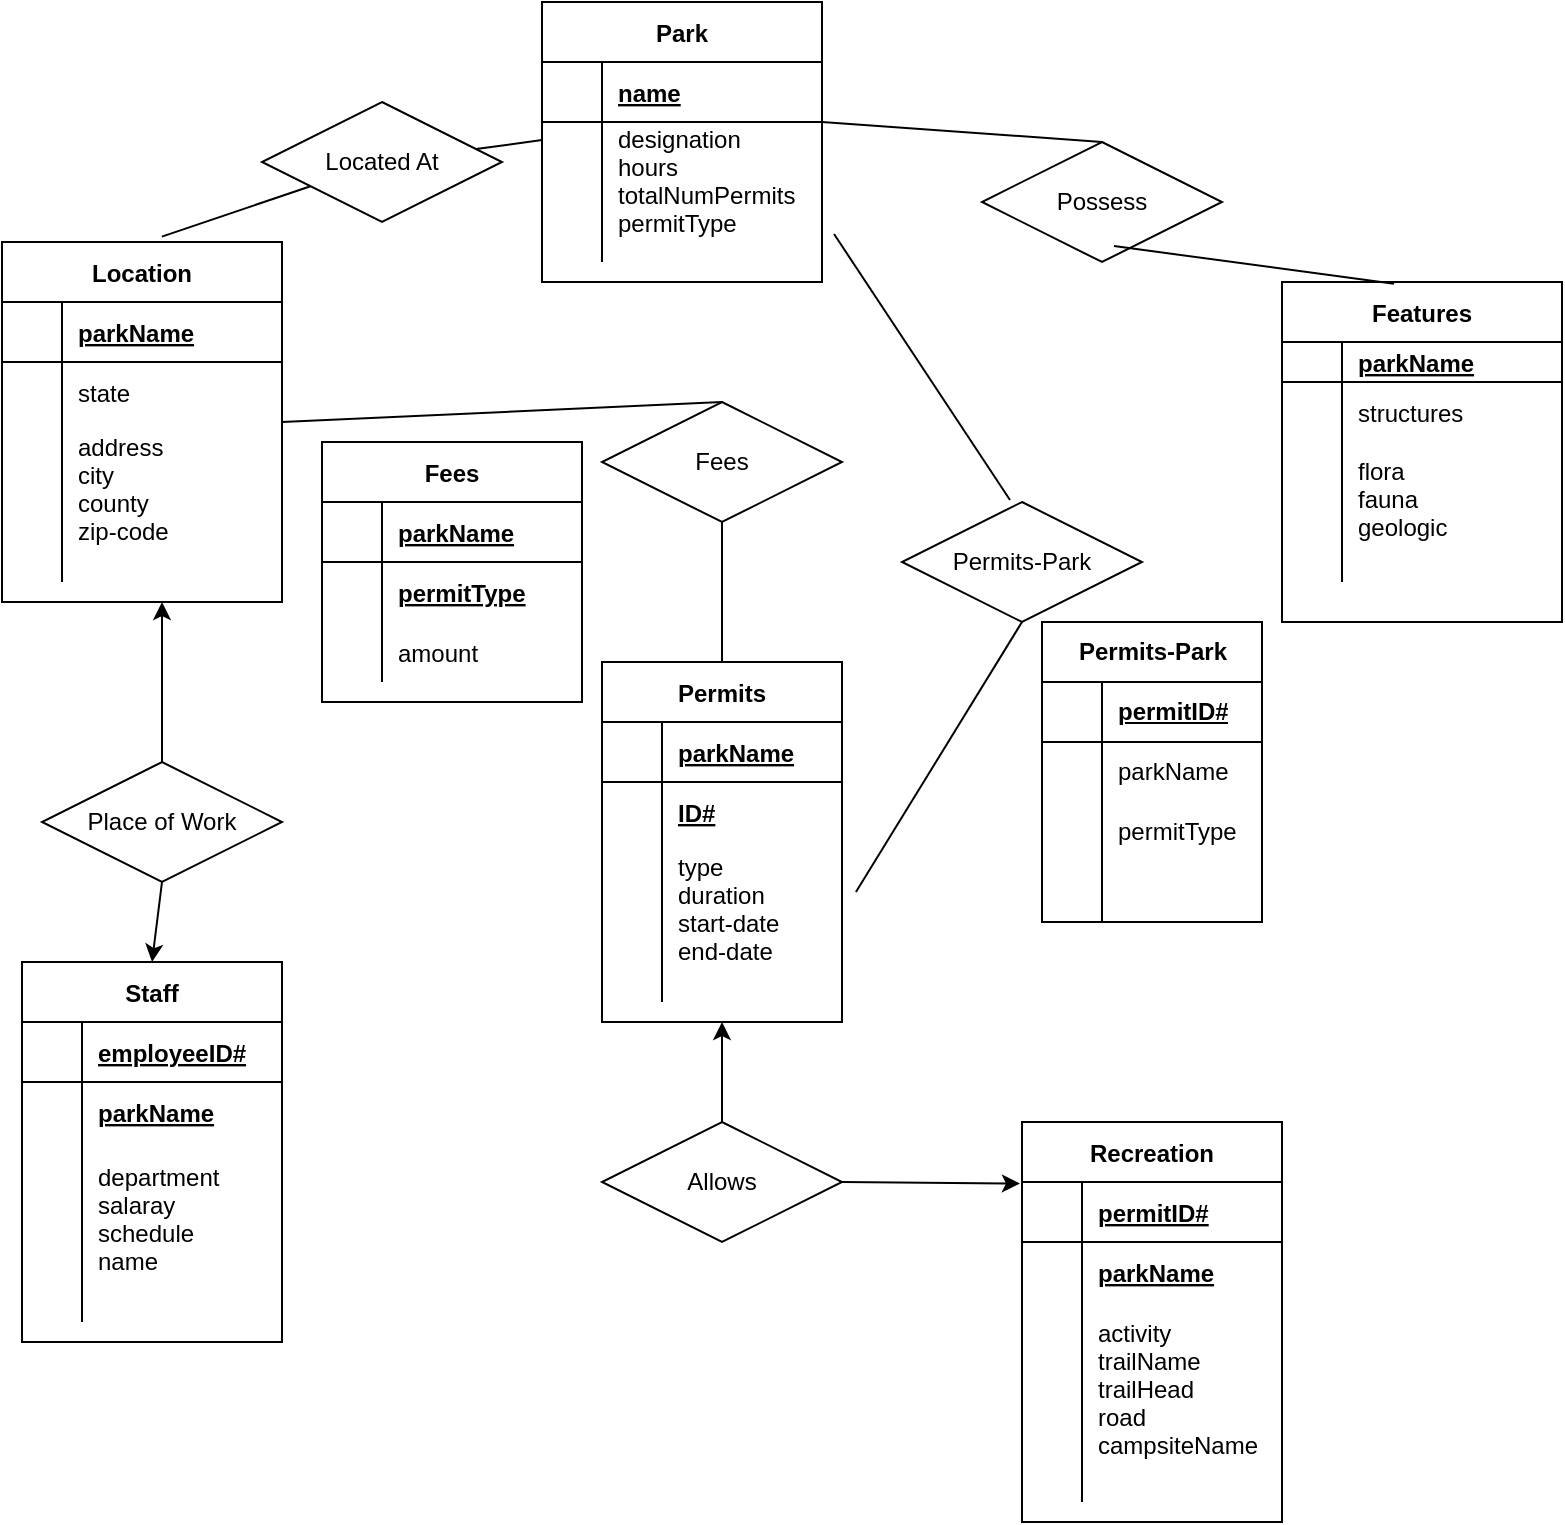 <mxfile version="22.0.4" type="device">
  <diagram id="R2lEEEUBdFMjLlhIrx00" name="Page-1">
    <mxGraphModel dx="882" dy="586" grid="1" gridSize="10" guides="1" tooltips="1" connect="1" arrows="1" fold="1" page="1" pageScale="1" pageWidth="850" pageHeight="1100" math="0" shadow="0" extFonts="Permanent Marker^https://fonts.googleapis.com/css?family=Permanent+Marker">
      <root>
        <mxCell id="0" />
        <mxCell id="1" parent="0" />
        <mxCell id="C-vyLk0tnHw3VtMMgP7b-2" value="Location" style="shape=table;startSize=30;container=1;collapsible=1;childLayout=tableLayout;fixedRows=1;rowLines=0;fontStyle=1;align=center;resizeLast=1;" parent="1" vertex="1">
          <mxGeometry x="50" y="140" width="140" height="180" as="geometry" />
        </mxCell>
        <mxCell id="C-vyLk0tnHw3VtMMgP7b-3" value="" style="shape=partialRectangle;collapsible=0;dropTarget=0;pointerEvents=0;fillColor=none;points=[[0,0.5],[1,0.5]];portConstraint=eastwest;top=0;left=0;right=0;bottom=1;" parent="C-vyLk0tnHw3VtMMgP7b-2" vertex="1">
          <mxGeometry y="30" width="140" height="30" as="geometry" />
        </mxCell>
        <mxCell id="C-vyLk0tnHw3VtMMgP7b-4" value="" style="shape=partialRectangle;overflow=hidden;connectable=0;fillColor=none;top=0;left=0;bottom=0;right=0;fontStyle=1;" parent="C-vyLk0tnHw3VtMMgP7b-3" vertex="1">
          <mxGeometry width="30" height="30" as="geometry">
            <mxRectangle width="30" height="30" as="alternateBounds" />
          </mxGeometry>
        </mxCell>
        <mxCell id="C-vyLk0tnHw3VtMMgP7b-5" value="parkName" style="shape=partialRectangle;overflow=hidden;connectable=0;fillColor=none;top=0;left=0;bottom=0;right=0;align=left;spacingLeft=6;fontStyle=5;" parent="C-vyLk0tnHw3VtMMgP7b-3" vertex="1">
          <mxGeometry x="30" width="110" height="30" as="geometry">
            <mxRectangle width="110" height="30" as="alternateBounds" />
          </mxGeometry>
        </mxCell>
        <mxCell id="C-vyLk0tnHw3VtMMgP7b-6" value="" style="shape=partialRectangle;collapsible=0;dropTarget=0;pointerEvents=0;fillColor=none;points=[[0,0.5],[1,0.5]];portConstraint=eastwest;top=0;left=0;right=0;bottom=0;" parent="C-vyLk0tnHw3VtMMgP7b-2" vertex="1">
          <mxGeometry y="60" width="140" height="30" as="geometry" />
        </mxCell>
        <mxCell id="C-vyLk0tnHw3VtMMgP7b-7" value="" style="shape=partialRectangle;overflow=hidden;connectable=0;fillColor=none;top=0;left=0;bottom=0;right=0;" parent="C-vyLk0tnHw3VtMMgP7b-6" vertex="1">
          <mxGeometry width="30" height="30" as="geometry">
            <mxRectangle width="30" height="30" as="alternateBounds" />
          </mxGeometry>
        </mxCell>
        <mxCell id="C-vyLk0tnHw3VtMMgP7b-8" value="state" style="shape=partialRectangle;overflow=hidden;connectable=0;fillColor=none;top=0;left=0;bottom=0;right=0;align=left;spacingLeft=6;" parent="C-vyLk0tnHw3VtMMgP7b-6" vertex="1">
          <mxGeometry x="30" width="110" height="30" as="geometry">
            <mxRectangle width="110" height="30" as="alternateBounds" />
          </mxGeometry>
        </mxCell>
        <mxCell id="C-vyLk0tnHw3VtMMgP7b-9" value="" style="shape=partialRectangle;collapsible=0;dropTarget=0;pointerEvents=0;fillColor=none;points=[[0,0.5],[1,0.5]];portConstraint=eastwest;top=0;left=0;right=0;bottom=0;" parent="C-vyLk0tnHw3VtMMgP7b-2" vertex="1">
          <mxGeometry y="90" width="140" height="80" as="geometry" />
        </mxCell>
        <mxCell id="C-vyLk0tnHw3VtMMgP7b-10" value="" style="shape=partialRectangle;overflow=hidden;connectable=0;fillColor=none;top=0;left=0;bottom=0;right=0;" parent="C-vyLk0tnHw3VtMMgP7b-9" vertex="1">
          <mxGeometry width="30" height="80" as="geometry">
            <mxRectangle width="30" height="80" as="alternateBounds" />
          </mxGeometry>
        </mxCell>
        <mxCell id="C-vyLk0tnHw3VtMMgP7b-11" value="address&#xa;city&#xa;county&#xa;zip-code&#xa;" style="shape=partialRectangle;overflow=hidden;connectable=0;fillColor=none;top=0;left=0;bottom=0;right=0;align=left;spacingLeft=6;" parent="C-vyLk0tnHw3VtMMgP7b-9" vertex="1">
          <mxGeometry x="30" width="110" height="80" as="geometry">
            <mxRectangle width="110" height="80" as="alternateBounds" />
          </mxGeometry>
        </mxCell>
        <mxCell id="C-vyLk0tnHw3VtMMgP7b-13" value="Features" style="shape=table;startSize=30;container=1;collapsible=1;childLayout=tableLayout;fixedRows=1;rowLines=0;fontStyle=1;align=center;resizeLast=1;" parent="1" vertex="1">
          <mxGeometry x="690" y="160" width="140" height="170" as="geometry" />
        </mxCell>
        <mxCell id="C-vyLk0tnHw3VtMMgP7b-14" value="" style="shape=partialRectangle;collapsible=0;dropTarget=0;pointerEvents=0;fillColor=none;points=[[0,0.5],[1,0.5]];portConstraint=eastwest;top=0;left=0;right=0;bottom=1;" parent="C-vyLk0tnHw3VtMMgP7b-13" vertex="1">
          <mxGeometry y="30" width="140" height="20" as="geometry" />
        </mxCell>
        <mxCell id="C-vyLk0tnHw3VtMMgP7b-15" value="" style="shape=partialRectangle;overflow=hidden;connectable=0;fillColor=none;top=0;left=0;bottom=0;right=0;fontStyle=1;" parent="C-vyLk0tnHw3VtMMgP7b-14" vertex="1">
          <mxGeometry width="30" height="20" as="geometry">
            <mxRectangle width="30" height="20" as="alternateBounds" />
          </mxGeometry>
        </mxCell>
        <mxCell id="C-vyLk0tnHw3VtMMgP7b-16" value="parkName" style="shape=partialRectangle;overflow=hidden;connectable=0;fillColor=none;top=0;left=0;bottom=0;right=0;align=left;spacingLeft=6;fontStyle=5;" parent="C-vyLk0tnHw3VtMMgP7b-14" vertex="1">
          <mxGeometry x="30" width="110" height="20" as="geometry">
            <mxRectangle width="110" height="20" as="alternateBounds" />
          </mxGeometry>
        </mxCell>
        <mxCell id="C-vyLk0tnHw3VtMMgP7b-17" value="" style="shape=partialRectangle;collapsible=0;dropTarget=0;pointerEvents=0;fillColor=none;points=[[0,0.5],[1,0.5]];portConstraint=eastwest;top=0;left=0;right=0;bottom=0;" parent="C-vyLk0tnHw3VtMMgP7b-13" vertex="1">
          <mxGeometry y="50" width="140" height="30" as="geometry" />
        </mxCell>
        <mxCell id="C-vyLk0tnHw3VtMMgP7b-18" value="" style="shape=partialRectangle;overflow=hidden;connectable=0;fillColor=none;top=0;left=0;bottom=0;right=0;" parent="C-vyLk0tnHw3VtMMgP7b-17" vertex="1">
          <mxGeometry width="30" height="30" as="geometry">
            <mxRectangle width="30" height="30" as="alternateBounds" />
          </mxGeometry>
        </mxCell>
        <mxCell id="C-vyLk0tnHw3VtMMgP7b-19" value="structures" style="shape=partialRectangle;overflow=hidden;connectable=0;fillColor=none;top=0;left=0;bottom=0;right=0;align=left;spacingLeft=6;" parent="C-vyLk0tnHw3VtMMgP7b-17" vertex="1">
          <mxGeometry x="30" width="110" height="30" as="geometry">
            <mxRectangle width="110" height="30" as="alternateBounds" />
          </mxGeometry>
        </mxCell>
        <mxCell id="C-vyLk0tnHw3VtMMgP7b-20" value="" style="shape=partialRectangle;collapsible=0;dropTarget=0;pointerEvents=0;fillColor=none;points=[[0,0.5],[1,0.5]];portConstraint=eastwest;top=0;left=0;right=0;bottom=0;" parent="C-vyLk0tnHw3VtMMgP7b-13" vertex="1">
          <mxGeometry y="80" width="140" height="70" as="geometry" />
        </mxCell>
        <mxCell id="C-vyLk0tnHw3VtMMgP7b-21" value="" style="shape=partialRectangle;overflow=hidden;connectable=0;fillColor=none;top=0;left=0;bottom=0;right=0;" parent="C-vyLk0tnHw3VtMMgP7b-20" vertex="1">
          <mxGeometry width="30" height="70" as="geometry">
            <mxRectangle width="30" height="70" as="alternateBounds" />
          </mxGeometry>
        </mxCell>
        <mxCell id="C-vyLk0tnHw3VtMMgP7b-22" value="flora&#xa;fauna&#xa;geologic&#xa;" style="shape=partialRectangle;overflow=hidden;connectable=0;fillColor=none;top=0;left=0;bottom=0;right=0;align=left;spacingLeft=6;" parent="C-vyLk0tnHw3VtMMgP7b-20" vertex="1">
          <mxGeometry x="30" width="110" height="70" as="geometry">
            <mxRectangle width="110" height="70" as="alternateBounds" />
          </mxGeometry>
        </mxCell>
        <mxCell id="C-vyLk0tnHw3VtMMgP7b-23" value="Park" style="shape=table;startSize=30;container=1;collapsible=1;childLayout=tableLayout;fixedRows=1;rowLines=0;fontStyle=1;align=center;resizeLast=1;" parent="1" vertex="1">
          <mxGeometry x="320" y="20" width="140" height="140" as="geometry" />
        </mxCell>
        <mxCell id="C-vyLk0tnHw3VtMMgP7b-24" value="" style="shape=partialRectangle;collapsible=0;dropTarget=0;pointerEvents=0;fillColor=none;points=[[0,0.5],[1,0.5]];portConstraint=eastwest;top=0;left=0;right=0;bottom=1;" parent="C-vyLk0tnHw3VtMMgP7b-23" vertex="1">
          <mxGeometry y="30" width="140" height="30" as="geometry" />
        </mxCell>
        <mxCell id="C-vyLk0tnHw3VtMMgP7b-25" value="" style="shape=partialRectangle;overflow=hidden;connectable=0;fillColor=none;top=0;left=0;bottom=0;right=0;fontStyle=1;" parent="C-vyLk0tnHw3VtMMgP7b-24" vertex="1">
          <mxGeometry width="30" height="30" as="geometry">
            <mxRectangle width="30" height="30" as="alternateBounds" />
          </mxGeometry>
        </mxCell>
        <mxCell id="C-vyLk0tnHw3VtMMgP7b-26" value="name" style="shape=partialRectangle;overflow=hidden;connectable=0;fillColor=none;top=0;left=0;bottom=0;right=0;align=left;spacingLeft=6;fontStyle=5;" parent="C-vyLk0tnHw3VtMMgP7b-24" vertex="1">
          <mxGeometry x="30" width="110" height="30" as="geometry">
            <mxRectangle width="110" height="30" as="alternateBounds" />
          </mxGeometry>
        </mxCell>
        <mxCell id="C-vyLk0tnHw3VtMMgP7b-27" value="" style="shape=partialRectangle;collapsible=0;dropTarget=0;pointerEvents=0;fillColor=none;points=[[0,0.5],[1,0.5]];portConstraint=eastwest;top=0;left=0;right=0;bottom=0;" parent="C-vyLk0tnHw3VtMMgP7b-23" vertex="1">
          <mxGeometry y="60" width="140" height="70" as="geometry" />
        </mxCell>
        <mxCell id="C-vyLk0tnHw3VtMMgP7b-28" value="" style="shape=partialRectangle;overflow=hidden;connectable=0;fillColor=none;top=0;left=0;bottom=0;right=0;" parent="C-vyLk0tnHw3VtMMgP7b-27" vertex="1">
          <mxGeometry width="30" height="70" as="geometry">
            <mxRectangle width="30" height="70" as="alternateBounds" />
          </mxGeometry>
        </mxCell>
        <mxCell id="C-vyLk0tnHw3VtMMgP7b-29" value="designation&#xa;hours&#xa;totalNumPermits&#xa;permitType&#xa;" style="shape=partialRectangle;overflow=hidden;connectable=0;fillColor=none;top=0;left=0;bottom=0;right=0;align=left;spacingLeft=6;" parent="C-vyLk0tnHw3VtMMgP7b-27" vertex="1">
          <mxGeometry x="30" width="110" height="70" as="geometry">
            <mxRectangle width="110" height="70" as="alternateBounds" />
          </mxGeometry>
        </mxCell>
        <mxCell id="ikH3qx_iZhxbHhxn4V8W-2" value="Recreation" style="shape=table;startSize=30;container=1;collapsible=1;childLayout=tableLayout;fixedRows=1;rowLines=0;fontStyle=1;align=center;resizeLast=1;" parent="1" vertex="1">
          <mxGeometry x="560" y="580" width="130" height="200" as="geometry" />
        </mxCell>
        <mxCell id="ikH3qx_iZhxbHhxn4V8W-3" value="" style="shape=partialRectangle;collapsible=0;dropTarget=0;pointerEvents=0;fillColor=none;points=[[0,0.5],[1,0.5]];portConstraint=eastwest;top=0;left=0;right=0;bottom=1;" parent="ikH3qx_iZhxbHhxn4V8W-2" vertex="1">
          <mxGeometry y="30" width="130" height="30" as="geometry" />
        </mxCell>
        <mxCell id="ikH3qx_iZhxbHhxn4V8W-4" value="" style="shape=partialRectangle;overflow=hidden;connectable=0;fillColor=none;top=0;left=0;bottom=0;right=0;fontStyle=1;" parent="ikH3qx_iZhxbHhxn4V8W-3" vertex="1">
          <mxGeometry width="30" height="30" as="geometry">
            <mxRectangle width="30" height="30" as="alternateBounds" />
          </mxGeometry>
        </mxCell>
        <mxCell id="ikH3qx_iZhxbHhxn4V8W-5" value="permitID#" style="shape=partialRectangle;overflow=hidden;connectable=0;fillColor=none;top=0;left=0;bottom=0;right=0;align=left;spacingLeft=6;fontStyle=5;" parent="ikH3qx_iZhxbHhxn4V8W-3" vertex="1">
          <mxGeometry x="30" width="100" height="30" as="geometry">
            <mxRectangle width="100" height="30" as="alternateBounds" />
          </mxGeometry>
        </mxCell>
        <mxCell id="ikH3qx_iZhxbHhxn4V8W-6" value="" style="shape=partialRectangle;collapsible=0;dropTarget=0;pointerEvents=0;fillColor=none;points=[[0,0.5],[1,0.5]];portConstraint=eastwest;top=0;left=0;right=0;bottom=0;" parent="ikH3qx_iZhxbHhxn4V8W-2" vertex="1">
          <mxGeometry y="60" width="130" height="30" as="geometry" />
        </mxCell>
        <mxCell id="ikH3qx_iZhxbHhxn4V8W-7" value="" style="shape=partialRectangle;overflow=hidden;connectable=0;fillColor=none;top=0;left=0;bottom=0;right=0;" parent="ikH3qx_iZhxbHhxn4V8W-6" vertex="1">
          <mxGeometry width="30" height="30" as="geometry">
            <mxRectangle width="30" height="30" as="alternateBounds" />
          </mxGeometry>
        </mxCell>
        <mxCell id="ikH3qx_iZhxbHhxn4V8W-8" value="parkName" style="shape=partialRectangle;overflow=hidden;connectable=0;fillColor=none;top=0;left=0;bottom=0;right=0;align=left;spacingLeft=6;fontStyle=5" parent="ikH3qx_iZhxbHhxn4V8W-6" vertex="1">
          <mxGeometry x="30" width="100" height="30" as="geometry">
            <mxRectangle width="100" height="30" as="alternateBounds" />
          </mxGeometry>
        </mxCell>
        <mxCell id="ikH3qx_iZhxbHhxn4V8W-9" value="" style="shape=partialRectangle;collapsible=0;dropTarget=0;pointerEvents=0;fillColor=none;points=[[0,0.5],[1,0.5]];portConstraint=eastwest;top=0;left=0;right=0;bottom=0;" parent="ikH3qx_iZhxbHhxn4V8W-2" vertex="1">
          <mxGeometry y="90" width="130" height="100" as="geometry" />
        </mxCell>
        <mxCell id="ikH3qx_iZhxbHhxn4V8W-10" value="" style="shape=partialRectangle;overflow=hidden;connectable=0;fillColor=none;top=0;left=0;bottom=0;right=0;" parent="ikH3qx_iZhxbHhxn4V8W-9" vertex="1">
          <mxGeometry width="30" height="100" as="geometry">
            <mxRectangle width="30" height="100" as="alternateBounds" />
          </mxGeometry>
        </mxCell>
        <mxCell id="ikH3qx_iZhxbHhxn4V8W-11" value="activity&#xa;trailName&#xa;trailHead&#xa;road&#xa;campsiteName&#xa;" style="shape=partialRectangle;overflow=hidden;connectable=0;fillColor=none;top=0;left=0;bottom=0;right=0;align=left;spacingLeft=6;" parent="ikH3qx_iZhxbHhxn4V8W-9" vertex="1">
          <mxGeometry x="30" width="100" height="100" as="geometry">
            <mxRectangle width="100" height="100" as="alternateBounds" />
          </mxGeometry>
        </mxCell>
        <mxCell id="ikH3qx_iZhxbHhxn4V8W-12" value="Permits" style="shape=table;startSize=30;container=1;collapsible=1;childLayout=tableLayout;fixedRows=1;rowLines=0;fontStyle=1;align=center;resizeLast=1;" parent="1" vertex="1">
          <mxGeometry x="350" y="350" width="120" height="180" as="geometry" />
        </mxCell>
        <mxCell id="ikH3qx_iZhxbHhxn4V8W-13" value="" style="shape=partialRectangle;collapsible=0;dropTarget=0;pointerEvents=0;fillColor=none;points=[[0,0.5],[1,0.5]];portConstraint=eastwest;top=0;left=0;right=0;bottom=1;" parent="ikH3qx_iZhxbHhxn4V8W-12" vertex="1">
          <mxGeometry y="30" width="120" height="30" as="geometry" />
        </mxCell>
        <mxCell id="ikH3qx_iZhxbHhxn4V8W-14" value="" style="shape=partialRectangle;overflow=hidden;connectable=0;fillColor=none;top=0;left=0;bottom=0;right=0;fontStyle=1;" parent="ikH3qx_iZhxbHhxn4V8W-13" vertex="1">
          <mxGeometry width="30" height="30" as="geometry">
            <mxRectangle width="30" height="30" as="alternateBounds" />
          </mxGeometry>
        </mxCell>
        <mxCell id="ikH3qx_iZhxbHhxn4V8W-15" value="parkName" style="shape=partialRectangle;overflow=hidden;connectable=0;fillColor=none;top=0;left=0;bottom=0;right=0;align=left;spacingLeft=6;fontStyle=5;" parent="ikH3qx_iZhxbHhxn4V8W-13" vertex="1">
          <mxGeometry x="30" width="90" height="30" as="geometry">
            <mxRectangle width="90" height="30" as="alternateBounds" />
          </mxGeometry>
        </mxCell>
        <mxCell id="ikH3qx_iZhxbHhxn4V8W-16" value="" style="shape=partialRectangle;collapsible=0;dropTarget=0;pointerEvents=0;fillColor=none;points=[[0,0.5],[1,0.5]];portConstraint=eastwest;top=0;left=0;right=0;bottom=0;" parent="ikH3qx_iZhxbHhxn4V8W-12" vertex="1">
          <mxGeometry y="60" width="120" height="30" as="geometry" />
        </mxCell>
        <mxCell id="ikH3qx_iZhxbHhxn4V8W-17" value="" style="shape=partialRectangle;overflow=hidden;connectable=0;fillColor=none;top=0;left=0;bottom=0;right=0;" parent="ikH3qx_iZhxbHhxn4V8W-16" vertex="1">
          <mxGeometry width="30" height="30" as="geometry">
            <mxRectangle width="30" height="30" as="alternateBounds" />
          </mxGeometry>
        </mxCell>
        <mxCell id="ikH3qx_iZhxbHhxn4V8W-18" value="ID#" style="shape=partialRectangle;overflow=hidden;connectable=0;fillColor=none;top=0;left=0;bottom=0;right=0;align=left;spacingLeft=6;fontStyle=5" parent="ikH3qx_iZhxbHhxn4V8W-16" vertex="1">
          <mxGeometry x="30" width="90" height="30" as="geometry">
            <mxRectangle width="90" height="30" as="alternateBounds" />
          </mxGeometry>
        </mxCell>
        <mxCell id="ikH3qx_iZhxbHhxn4V8W-19" value="" style="shape=partialRectangle;collapsible=0;dropTarget=0;pointerEvents=0;fillColor=none;points=[[0,0.5],[1,0.5]];portConstraint=eastwest;top=0;left=0;right=0;bottom=0;" parent="ikH3qx_iZhxbHhxn4V8W-12" vertex="1">
          <mxGeometry y="90" width="120" height="80" as="geometry" />
        </mxCell>
        <mxCell id="ikH3qx_iZhxbHhxn4V8W-20" value="" style="shape=partialRectangle;overflow=hidden;connectable=0;fillColor=none;top=0;left=0;bottom=0;right=0;" parent="ikH3qx_iZhxbHhxn4V8W-19" vertex="1">
          <mxGeometry width="30" height="80" as="geometry">
            <mxRectangle width="30" height="80" as="alternateBounds" />
          </mxGeometry>
        </mxCell>
        <mxCell id="ikH3qx_iZhxbHhxn4V8W-21" value="type&#xa;duration&#xa;start-date&#xa;end-date&#xa;" style="shape=partialRectangle;overflow=hidden;connectable=0;fillColor=none;top=0;left=0;bottom=0;right=0;align=left;spacingLeft=6;" parent="ikH3qx_iZhxbHhxn4V8W-19" vertex="1">
          <mxGeometry x="30" width="90" height="80" as="geometry">
            <mxRectangle width="90" height="80" as="alternateBounds" />
          </mxGeometry>
        </mxCell>
        <mxCell id="ikH3qx_iZhxbHhxn4V8W-22" value="Staff" style="shape=table;startSize=30;container=1;collapsible=1;childLayout=tableLayout;fixedRows=1;rowLines=0;fontStyle=1;align=center;resizeLast=1;" parent="1" vertex="1">
          <mxGeometry x="60" y="500" width="130" height="190" as="geometry" />
        </mxCell>
        <mxCell id="ikH3qx_iZhxbHhxn4V8W-23" value="" style="shape=partialRectangle;collapsible=0;dropTarget=0;pointerEvents=0;fillColor=none;points=[[0,0.5],[1,0.5]];portConstraint=eastwest;top=0;left=0;right=0;bottom=1;" parent="ikH3qx_iZhxbHhxn4V8W-22" vertex="1">
          <mxGeometry y="30" width="130" height="30" as="geometry" />
        </mxCell>
        <mxCell id="ikH3qx_iZhxbHhxn4V8W-24" value="" style="shape=partialRectangle;overflow=hidden;connectable=0;fillColor=none;top=0;left=0;bottom=0;right=0;fontStyle=1;" parent="ikH3qx_iZhxbHhxn4V8W-23" vertex="1">
          <mxGeometry width="30" height="30" as="geometry">
            <mxRectangle width="30" height="30" as="alternateBounds" />
          </mxGeometry>
        </mxCell>
        <mxCell id="ikH3qx_iZhxbHhxn4V8W-25" value="employeeID#" style="shape=partialRectangle;overflow=hidden;connectable=0;fillColor=none;top=0;left=0;bottom=0;right=0;align=left;spacingLeft=6;fontStyle=5;" parent="ikH3qx_iZhxbHhxn4V8W-23" vertex="1">
          <mxGeometry x="30" width="100" height="30" as="geometry">
            <mxRectangle width="100" height="30" as="alternateBounds" />
          </mxGeometry>
        </mxCell>
        <mxCell id="ikH3qx_iZhxbHhxn4V8W-26" value="" style="shape=partialRectangle;collapsible=0;dropTarget=0;pointerEvents=0;fillColor=none;points=[[0,0.5],[1,0.5]];portConstraint=eastwest;top=0;left=0;right=0;bottom=0;" parent="ikH3qx_iZhxbHhxn4V8W-22" vertex="1">
          <mxGeometry y="60" width="130" height="30" as="geometry" />
        </mxCell>
        <mxCell id="ikH3qx_iZhxbHhxn4V8W-27" value="" style="shape=partialRectangle;overflow=hidden;connectable=0;fillColor=none;top=0;left=0;bottom=0;right=0;" parent="ikH3qx_iZhxbHhxn4V8W-26" vertex="1">
          <mxGeometry width="30" height="30" as="geometry">
            <mxRectangle width="30" height="30" as="alternateBounds" />
          </mxGeometry>
        </mxCell>
        <mxCell id="ikH3qx_iZhxbHhxn4V8W-28" value="parkName" style="shape=partialRectangle;overflow=hidden;connectable=0;fillColor=none;top=0;left=0;bottom=0;right=0;align=left;spacingLeft=6;fontStyle=5" parent="ikH3qx_iZhxbHhxn4V8W-26" vertex="1">
          <mxGeometry x="30" width="100" height="30" as="geometry">
            <mxRectangle width="100" height="30" as="alternateBounds" />
          </mxGeometry>
        </mxCell>
        <mxCell id="ikH3qx_iZhxbHhxn4V8W-29" value="" style="shape=partialRectangle;collapsible=0;dropTarget=0;pointerEvents=0;fillColor=none;points=[[0,0.5],[1,0.5]];portConstraint=eastwest;top=0;left=0;right=0;bottom=0;" parent="ikH3qx_iZhxbHhxn4V8W-22" vertex="1">
          <mxGeometry y="90" width="130" height="90" as="geometry" />
        </mxCell>
        <mxCell id="ikH3qx_iZhxbHhxn4V8W-30" value="" style="shape=partialRectangle;overflow=hidden;connectable=0;fillColor=none;top=0;left=0;bottom=0;right=0;" parent="ikH3qx_iZhxbHhxn4V8W-29" vertex="1">
          <mxGeometry width="30" height="90" as="geometry">
            <mxRectangle width="30" height="90" as="alternateBounds" />
          </mxGeometry>
        </mxCell>
        <mxCell id="ikH3qx_iZhxbHhxn4V8W-31" value="department&#xa;salaray&#xa;schedule&#xa;name&#xa;" style="shape=partialRectangle;overflow=hidden;connectable=0;fillColor=none;top=0;left=0;bottom=0;right=0;align=left;spacingLeft=6;" parent="ikH3qx_iZhxbHhxn4V8W-29" vertex="1">
          <mxGeometry x="30" width="100" height="90" as="geometry">
            <mxRectangle width="100" height="90" as="alternateBounds" />
          </mxGeometry>
        </mxCell>
        <mxCell id="ikH3qx_iZhxbHhxn4V8W-35" value="Possess" style="shape=rhombus;perimeter=rhombusPerimeter;whiteSpace=wrap;html=1;align=center;" parent="1" vertex="1">
          <mxGeometry x="540" y="90" width="120" height="60" as="geometry" />
        </mxCell>
        <mxCell id="ikH3qx_iZhxbHhxn4V8W-36" value="Fees" style="shape=rhombus;perimeter=rhombusPerimeter;whiteSpace=wrap;html=1;align=center;" parent="1" vertex="1">
          <mxGeometry x="350" y="220" width="120" height="60" as="geometry" />
        </mxCell>
        <mxCell id="ikH3qx_iZhxbHhxn4V8W-37" value="Allows" style="shape=rhombus;perimeter=rhombusPerimeter;whiteSpace=wrap;html=1;align=center;" parent="1" vertex="1">
          <mxGeometry x="350" y="580" width="120" height="60" as="geometry" />
        </mxCell>
        <mxCell id="ikH3qx_iZhxbHhxn4V8W-43" value="" style="endArrow=none;html=1;rounded=0;entryX=0.5;entryY=0;entryDx=0;entryDy=0;" parent="1" target="ikH3qx_iZhxbHhxn4V8W-35" edge="1">
          <mxGeometry width="50" height="50" relative="1" as="geometry">
            <mxPoint x="460" y="80" as="sourcePoint" />
            <mxPoint x="510" y="30" as="targetPoint" />
          </mxGeometry>
        </mxCell>
        <mxCell id="ikH3qx_iZhxbHhxn4V8W-44" value="" style="endArrow=none;html=1;rounded=0;entryX=0;entryY=0.143;entryDx=0;entryDy=0;entryPerimeter=0;" parent="1" source="ikH3qx_iZhxbHhxn4V8W-38" edge="1">
          <mxGeometry width="50" height="50" relative="1" as="geometry">
            <mxPoint x="210" y="89" as="sourcePoint" />
            <mxPoint x="320" y="89.01" as="targetPoint" />
          </mxGeometry>
        </mxCell>
        <mxCell id="ikH3qx_iZhxbHhxn4V8W-45" value="" style="endArrow=none;html=1;rounded=0;exitX=0.571;exitY=-0.015;exitDx=0;exitDy=0;exitPerimeter=0;" parent="1" source="C-vyLk0tnHw3VtMMgP7b-2" target="ikH3qx_iZhxbHhxn4V8W-38" edge="1">
          <mxGeometry width="50" height="50" relative="1" as="geometry">
            <mxPoint x="135" y="190" as="sourcePoint" />
            <mxPoint x="185" y="140" as="targetPoint" />
          </mxGeometry>
        </mxCell>
        <mxCell id="ikH3qx_iZhxbHhxn4V8W-46" value="" style="endArrow=none;html=1;rounded=0;entryX=1;entryY=0.5;entryDx=0;entryDy=0;exitX=0.5;exitY=0;exitDx=0;exitDy=0;" parent="1" source="ikH3qx_iZhxbHhxn4V8W-36" target="C-vyLk0tnHw3VtMMgP7b-2" edge="1">
          <mxGeometry width="50" height="50" relative="1" as="geometry">
            <mxPoint x="125" y="360" as="sourcePoint" />
            <mxPoint x="155" y="330" as="targetPoint" />
          </mxGeometry>
        </mxCell>
        <mxCell id="ikH3qx_iZhxbHhxn4V8W-48" value="" style="endArrow=none;html=1;rounded=0;entryX=0.55;entryY=0.867;entryDx=0;entryDy=0;entryPerimeter=0;exitX=0.4;exitY=0.005;exitDx=0;exitDy=0;exitPerimeter=0;" parent="1" source="C-vyLk0tnHw3VtMMgP7b-13" target="ikH3qx_iZhxbHhxn4V8W-35" edge="1">
          <mxGeometry width="50" height="50" relative="1" as="geometry">
            <mxPoint x="310" y="240" as="sourcePoint" />
            <mxPoint x="360" y="190" as="targetPoint" />
          </mxGeometry>
        </mxCell>
        <mxCell id="ikH3qx_iZhxbHhxn4V8W-49" value="" style="endArrow=none;html=1;rounded=0;entryX=0.5;entryY=1;entryDx=0;entryDy=0;exitX=0.5;exitY=0;exitDx=0;exitDy=0;" parent="1" source="ikH3qx_iZhxbHhxn4V8W-12" target="ikH3qx_iZhxbHhxn4V8W-36" edge="1">
          <mxGeometry width="50" height="50" relative="1" as="geometry">
            <mxPoint x="200" y="440" as="sourcePoint" />
            <mxPoint x="250" y="390" as="targetPoint" />
          </mxGeometry>
        </mxCell>
        <mxCell id="ikH3qx_iZhxbHhxn4V8W-51" value="" style="endArrow=classic;html=1;rounded=0;exitX=0.5;exitY=0;exitDx=0;exitDy=0;entryX=0.5;entryY=1;entryDx=0;entryDy=0;" parent="1" source="ikH3qx_iZhxbHhxn4V8W-37" target="ikH3qx_iZhxbHhxn4V8W-12" edge="1">
          <mxGeometry width="50" height="50" relative="1" as="geometry">
            <mxPoint x="180" y="630" as="sourcePoint" />
            <mxPoint x="130" y="590" as="targetPoint" />
          </mxGeometry>
        </mxCell>
        <mxCell id="ikH3qx_iZhxbHhxn4V8W-52" value="" style="endArrow=classic;html=1;rounded=0;exitX=1;exitY=0.5;exitDx=0;exitDy=0;entryX=-0.008;entryY=0.154;entryDx=0;entryDy=0;entryPerimeter=0;" parent="1" source="ikH3qx_iZhxbHhxn4V8W-37" target="ikH3qx_iZhxbHhxn4V8W-2" edge="1">
          <mxGeometry width="50" height="50" relative="1" as="geometry">
            <mxPoint x="210" y="640" as="sourcePoint" />
            <mxPoint x="260" y="590" as="targetPoint" />
          </mxGeometry>
        </mxCell>
        <mxCell id="ikH3qx_iZhxbHhxn4V8W-54" value="Place of Work" style="shape=rhombus;perimeter=rhombusPerimeter;whiteSpace=wrap;html=1;align=center;" parent="1" vertex="1">
          <mxGeometry x="70" y="400" width="120" height="60" as="geometry" />
        </mxCell>
        <mxCell id="ikH3qx_iZhxbHhxn4V8W-55" value="" style="endArrow=classic;html=1;rounded=0;exitX=0.5;exitY=1;exitDx=0;exitDy=0;entryX=0.5;entryY=0;entryDx=0;entryDy=0;" parent="1" source="ikH3qx_iZhxbHhxn4V8W-54" target="ikH3qx_iZhxbHhxn4V8W-22" edge="1">
          <mxGeometry width="50" height="50" relative="1" as="geometry">
            <mxPoint x="440" y="410" as="sourcePoint" />
            <mxPoint x="385" y="390" as="targetPoint" />
          </mxGeometry>
        </mxCell>
        <mxCell id="ikH3qx_iZhxbHhxn4V8W-56" value="" style="endArrow=classic;html=1;rounded=0;exitX=0.5;exitY=0;exitDx=0;exitDy=0;" parent="1" edge="1" source="ikH3qx_iZhxbHhxn4V8W-54">
          <mxGeometry width="50" height="50" relative="1" as="geometry">
            <mxPoint x="350" y="300" as="sourcePoint" />
            <mxPoint x="130" y="320" as="targetPoint" />
          </mxGeometry>
        </mxCell>
        <mxCell id="ikH3qx_iZhxbHhxn4V8W-38" value="Located At" style="shape=rhombus;perimeter=rhombusPerimeter;whiteSpace=wrap;html=1;align=center;" parent="1" vertex="1">
          <mxGeometry x="180" y="70" width="120" height="60" as="geometry" />
        </mxCell>
        <mxCell id="ikH3qx_iZhxbHhxn4V8W-58" value="Fees" style="shape=table;startSize=30;container=1;collapsible=1;childLayout=tableLayout;fixedRows=1;rowLines=0;fontStyle=1;align=center;resizeLast=1;" parent="1" vertex="1">
          <mxGeometry x="210" y="240" width="130" height="130" as="geometry" />
        </mxCell>
        <mxCell id="ikH3qx_iZhxbHhxn4V8W-59" value="" style="shape=partialRectangle;collapsible=0;dropTarget=0;pointerEvents=0;fillColor=none;points=[[0,0.5],[1,0.5]];portConstraint=eastwest;top=0;left=0;right=0;bottom=1;" parent="ikH3qx_iZhxbHhxn4V8W-58" vertex="1">
          <mxGeometry y="30" width="130" height="30" as="geometry" />
        </mxCell>
        <mxCell id="ikH3qx_iZhxbHhxn4V8W-60" value="" style="shape=partialRectangle;overflow=hidden;connectable=0;fillColor=none;top=0;left=0;bottom=0;right=0;fontStyle=1;" parent="ikH3qx_iZhxbHhxn4V8W-59" vertex="1">
          <mxGeometry width="30" height="30" as="geometry">
            <mxRectangle width="30" height="30" as="alternateBounds" />
          </mxGeometry>
        </mxCell>
        <mxCell id="ikH3qx_iZhxbHhxn4V8W-61" value="parkName" style="shape=partialRectangle;overflow=hidden;connectable=0;fillColor=none;top=0;left=0;bottom=0;right=0;align=left;spacingLeft=6;fontStyle=5;" parent="ikH3qx_iZhxbHhxn4V8W-59" vertex="1">
          <mxGeometry x="30" width="100" height="30" as="geometry">
            <mxRectangle width="100" height="30" as="alternateBounds" />
          </mxGeometry>
        </mxCell>
        <mxCell id="ikH3qx_iZhxbHhxn4V8W-62" value="" style="shape=partialRectangle;collapsible=0;dropTarget=0;pointerEvents=0;fillColor=none;points=[[0,0.5],[1,0.5]];portConstraint=eastwest;top=0;left=0;right=0;bottom=0;" parent="ikH3qx_iZhxbHhxn4V8W-58" vertex="1">
          <mxGeometry y="60" width="130" height="30" as="geometry" />
        </mxCell>
        <mxCell id="ikH3qx_iZhxbHhxn4V8W-63" value="" style="shape=partialRectangle;overflow=hidden;connectable=0;fillColor=none;top=0;left=0;bottom=0;right=0;" parent="ikH3qx_iZhxbHhxn4V8W-62" vertex="1">
          <mxGeometry width="30" height="30" as="geometry">
            <mxRectangle width="30" height="30" as="alternateBounds" />
          </mxGeometry>
        </mxCell>
        <mxCell id="ikH3qx_iZhxbHhxn4V8W-64" value="permitType" style="shape=partialRectangle;overflow=hidden;connectable=0;fillColor=none;top=0;left=0;bottom=0;right=0;align=left;spacingLeft=6;fontStyle=5" parent="ikH3qx_iZhxbHhxn4V8W-62" vertex="1">
          <mxGeometry x="30" width="100" height="30" as="geometry">
            <mxRectangle width="100" height="30" as="alternateBounds" />
          </mxGeometry>
        </mxCell>
        <mxCell id="ikH3qx_iZhxbHhxn4V8W-65" value="" style="shape=partialRectangle;collapsible=0;dropTarget=0;pointerEvents=0;fillColor=none;points=[[0,0.5],[1,0.5]];portConstraint=eastwest;top=0;left=0;right=0;bottom=0;" parent="ikH3qx_iZhxbHhxn4V8W-58" vertex="1">
          <mxGeometry y="90" width="130" height="30" as="geometry" />
        </mxCell>
        <mxCell id="ikH3qx_iZhxbHhxn4V8W-66" value="" style="shape=partialRectangle;overflow=hidden;connectable=0;fillColor=none;top=0;left=0;bottom=0;right=0;" parent="ikH3qx_iZhxbHhxn4V8W-65" vertex="1">
          <mxGeometry width="30" height="30" as="geometry">
            <mxRectangle width="30" height="30" as="alternateBounds" />
          </mxGeometry>
        </mxCell>
        <mxCell id="ikH3qx_iZhxbHhxn4V8W-67" value="amount" style="shape=partialRectangle;overflow=hidden;connectable=0;fillColor=none;top=0;left=0;bottom=0;right=0;align=left;spacingLeft=6;" parent="ikH3qx_iZhxbHhxn4V8W-65" vertex="1">
          <mxGeometry x="30" width="100" height="30" as="geometry">
            <mxRectangle width="100" height="30" as="alternateBounds" />
          </mxGeometry>
        </mxCell>
        <mxCell id="Jy3Pb4BdASqK6fCiG4qH-1" value="Permits-Park" style="shape=rhombus;perimeter=rhombusPerimeter;whiteSpace=wrap;html=1;align=center;" vertex="1" parent="1">
          <mxGeometry x="500" y="270" width="120" height="60" as="geometry" />
        </mxCell>
        <mxCell id="Jy3Pb4BdASqK6fCiG4qH-3" value="" style="endArrow=none;html=1;rounded=0;exitX=1.058;exitY=0.313;exitDx=0;exitDy=0;exitPerimeter=0;entryX=0.5;entryY=1;entryDx=0;entryDy=0;" edge="1" parent="1" source="ikH3qx_iZhxbHhxn4V8W-19" target="Jy3Pb4BdASqK6fCiG4qH-1">
          <mxGeometry width="50" height="50" relative="1" as="geometry">
            <mxPoint x="530" y="330" as="sourcePoint" />
            <mxPoint x="590" y="310" as="targetPoint" />
          </mxGeometry>
        </mxCell>
        <mxCell id="Jy3Pb4BdASqK6fCiG4qH-4" value="" style="endArrow=none;html=1;rounded=0;exitX=0.45;exitY=-0.017;exitDx=0;exitDy=0;exitPerimeter=0;entryX=1.043;entryY=0.8;entryDx=0;entryDy=0;entryPerimeter=0;" edge="1" parent="1" source="Jy3Pb4BdASqK6fCiG4qH-1" target="C-vyLk0tnHw3VtMMgP7b-27">
          <mxGeometry width="50" height="50" relative="1" as="geometry">
            <mxPoint x="586" y="306" as="sourcePoint" />
            <mxPoint x="570" y="160" as="targetPoint" />
          </mxGeometry>
        </mxCell>
        <mxCell id="Jy3Pb4BdASqK6fCiG4qH-5" value="Permits-Park" style="shape=table;startSize=30;container=1;collapsible=1;childLayout=tableLayout;fixedRows=1;rowLines=0;fontStyle=1;align=center;resizeLast=1;html=1;" vertex="1" parent="1">
          <mxGeometry x="570" y="330" width="110" height="150" as="geometry" />
        </mxCell>
        <mxCell id="Jy3Pb4BdASqK6fCiG4qH-6" value="" style="shape=tableRow;horizontal=0;startSize=0;swimlaneHead=0;swimlaneBody=0;fillColor=none;collapsible=0;dropTarget=0;points=[[0,0.5],[1,0.5]];portConstraint=eastwest;top=0;left=0;right=0;bottom=1;" vertex="1" parent="Jy3Pb4BdASqK6fCiG4qH-5">
          <mxGeometry y="30" width="110" height="30" as="geometry" />
        </mxCell>
        <mxCell id="Jy3Pb4BdASqK6fCiG4qH-7" value="" style="shape=partialRectangle;connectable=0;fillColor=none;top=0;left=0;bottom=0;right=0;fontStyle=1;overflow=hidden;whiteSpace=wrap;html=1;" vertex="1" parent="Jy3Pb4BdASqK6fCiG4qH-6">
          <mxGeometry width="30" height="30" as="geometry">
            <mxRectangle width="30" height="30" as="alternateBounds" />
          </mxGeometry>
        </mxCell>
        <mxCell id="Jy3Pb4BdASqK6fCiG4qH-8" value="permitID#" style="shape=partialRectangle;connectable=0;fillColor=none;top=0;left=0;bottom=0;right=0;align=left;spacingLeft=6;fontStyle=5;overflow=hidden;whiteSpace=wrap;html=1;" vertex="1" parent="Jy3Pb4BdASqK6fCiG4qH-6">
          <mxGeometry x="30" width="80" height="30" as="geometry">
            <mxRectangle width="80" height="30" as="alternateBounds" />
          </mxGeometry>
        </mxCell>
        <mxCell id="Jy3Pb4BdASqK6fCiG4qH-9" value="" style="shape=tableRow;horizontal=0;startSize=0;swimlaneHead=0;swimlaneBody=0;fillColor=none;collapsible=0;dropTarget=0;points=[[0,0.5],[1,0.5]];portConstraint=eastwest;top=0;left=0;right=0;bottom=0;" vertex="1" parent="Jy3Pb4BdASqK6fCiG4qH-5">
          <mxGeometry y="60" width="110" height="30" as="geometry" />
        </mxCell>
        <mxCell id="Jy3Pb4BdASqK6fCiG4qH-10" value="" style="shape=partialRectangle;connectable=0;fillColor=none;top=0;left=0;bottom=0;right=0;editable=1;overflow=hidden;whiteSpace=wrap;html=1;" vertex="1" parent="Jy3Pb4BdASqK6fCiG4qH-9">
          <mxGeometry width="30" height="30" as="geometry">
            <mxRectangle width="30" height="30" as="alternateBounds" />
          </mxGeometry>
        </mxCell>
        <mxCell id="Jy3Pb4BdASqK6fCiG4qH-11" value="parkName" style="shape=partialRectangle;connectable=0;fillColor=none;top=0;left=0;bottom=0;right=0;align=left;spacingLeft=6;overflow=hidden;whiteSpace=wrap;html=1;" vertex="1" parent="Jy3Pb4BdASqK6fCiG4qH-9">
          <mxGeometry x="30" width="80" height="30" as="geometry">
            <mxRectangle width="80" height="30" as="alternateBounds" />
          </mxGeometry>
        </mxCell>
        <mxCell id="Jy3Pb4BdASqK6fCiG4qH-12" value="" style="shape=tableRow;horizontal=0;startSize=0;swimlaneHead=0;swimlaneBody=0;fillColor=none;collapsible=0;dropTarget=0;points=[[0,0.5],[1,0.5]];portConstraint=eastwest;top=0;left=0;right=0;bottom=0;" vertex="1" parent="Jy3Pb4BdASqK6fCiG4qH-5">
          <mxGeometry y="90" width="110" height="30" as="geometry" />
        </mxCell>
        <mxCell id="Jy3Pb4BdASqK6fCiG4qH-13" value="" style="shape=partialRectangle;connectable=0;fillColor=none;top=0;left=0;bottom=0;right=0;editable=1;overflow=hidden;whiteSpace=wrap;html=1;" vertex="1" parent="Jy3Pb4BdASqK6fCiG4qH-12">
          <mxGeometry width="30" height="30" as="geometry">
            <mxRectangle width="30" height="30" as="alternateBounds" />
          </mxGeometry>
        </mxCell>
        <mxCell id="Jy3Pb4BdASqK6fCiG4qH-14" value="&lt;div&gt;permitType&lt;br&gt;&lt;/div&gt;" style="shape=partialRectangle;connectable=0;fillColor=none;top=0;left=0;bottom=0;right=0;align=left;spacingLeft=6;overflow=hidden;whiteSpace=wrap;html=1;" vertex="1" parent="Jy3Pb4BdASqK6fCiG4qH-12">
          <mxGeometry x="30" width="80" height="30" as="geometry">
            <mxRectangle width="80" height="30" as="alternateBounds" />
          </mxGeometry>
        </mxCell>
        <mxCell id="Jy3Pb4BdASqK6fCiG4qH-15" value="" style="shape=tableRow;horizontal=0;startSize=0;swimlaneHead=0;swimlaneBody=0;fillColor=none;collapsible=0;dropTarget=0;points=[[0,0.5],[1,0.5]];portConstraint=eastwest;top=0;left=0;right=0;bottom=0;" vertex="1" parent="Jy3Pb4BdASqK6fCiG4qH-5">
          <mxGeometry y="120" width="110" height="30" as="geometry" />
        </mxCell>
        <mxCell id="Jy3Pb4BdASqK6fCiG4qH-16" value="" style="shape=partialRectangle;connectable=0;fillColor=none;top=0;left=0;bottom=0;right=0;editable=1;overflow=hidden;whiteSpace=wrap;html=1;" vertex="1" parent="Jy3Pb4BdASqK6fCiG4qH-15">
          <mxGeometry width="30" height="30" as="geometry">
            <mxRectangle width="30" height="30" as="alternateBounds" />
          </mxGeometry>
        </mxCell>
        <mxCell id="Jy3Pb4BdASqK6fCiG4qH-17" value="" style="shape=partialRectangle;connectable=0;fillColor=none;top=0;left=0;bottom=0;right=0;align=left;spacingLeft=6;overflow=hidden;whiteSpace=wrap;html=1;" vertex="1" parent="Jy3Pb4BdASqK6fCiG4qH-15">
          <mxGeometry x="30" width="80" height="30" as="geometry">
            <mxRectangle width="80" height="30" as="alternateBounds" />
          </mxGeometry>
        </mxCell>
      </root>
    </mxGraphModel>
  </diagram>
</mxfile>
